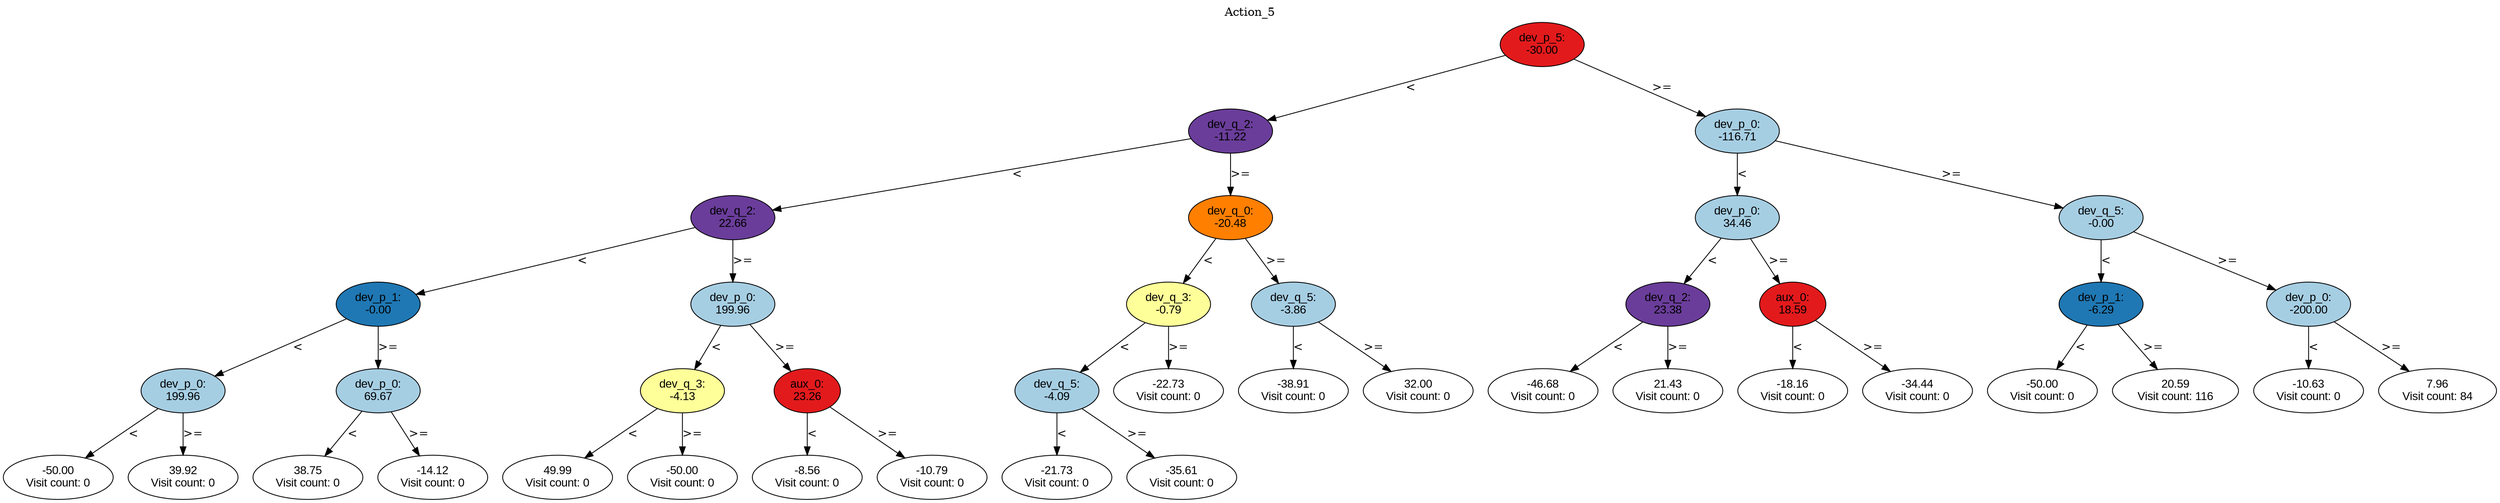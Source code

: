 digraph BST {
    node [fontname="Arial" style=filled colorscheme=paired12];
    0 [ label = "dev_p_5:
-30.00" fillcolor=6];
    1 [ label = "dev_q_2:
-11.22" fillcolor=10];
    2 [ label = "dev_q_2:
22.66" fillcolor=10];
    3 [ label = "dev_p_1:
-0.00" fillcolor=2];
    4 [ label = "dev_p_0:
199.96" fillcolor=1];
    5 [ label = "-50.00
Visit count: 0" fillcolor=white];
    6 [ label = "39.92
Visit count: 0" fillcolor=white];
    7 [ label = "dev_p_0:
69.67" fillcolor=1];
    8 [ label = "38.75
Visit count: 0" fillcolor=white];
    9 [ label = "-14.12
Visit count: 0" fillcolor=white];
    10 [ label = "dev_p_0:
199.96" fillcolor=1];
    11 [ label = "dev_q_3:
-4.13" fillcolor=11];
    12 [ label = "49.99
Visit count: 0" fillcolor=white];
    13 [ label = "-50.00
Visit count: 0" fillcolor=white];
    14 [ label = "aux_0:
23.26" fillcolor=6];
    15 [ label = "-8.56
Visit count: 0" fillcolor=white];
    16 [ label = "-10.79
Visit count: 0" fillcolor=white];
    17 [ label = "dev_q_0:
-20.48" fillcolor=8];
    18 [ label = "dev_q_3:
-0.79" fillcolor=11];
    19 [ label = "dev_q_5:
-4.09" fillcolor=1];
    20 [ label = "-21.73
Visit count: 0" fillcolor=white];
    21 [ label = "-35.61
Visit count: 0" fillcolor=white];
    22 [ label = "-22.73
Visit count: 0" fillcolor=white];
    23 [ label = "dev_q_5:
-3.86" fillcolor=1];
    24 [ label = "-38.91
Visit count: 0" fillcolor=white];
    25 [ label = "32.00
Visit count: 0" fillcolor=white];
    26 [ label = "dev_p_0:
-116.71" fillcolor=1];
    27 [ label = "dev_p_0:
34.46" fillcolor=1];
    28 [ label = "dev_q_2:
23.38" fillcolor=10];
    29 [ label = "-46.68
Visit count: 0" fillcolor=white];
    30 [ label = "21.43
Visit count: 0" fillcolor=white];
    31 [ label = "aux_0:
18.59" fillcolor=6];
    32 [ label = "-18.16
Visit count: 0" fillcolor=white];
    33 [ label = "-34.44
Visit count: 0" fillcolor=white];
    34 [ label = "dev_q_5:
-0.00" fillcolor=1];
    35 [ label = "dev_p_1:
-6.29" fillcolor=2];
    36 [ label = "-50.00
Visit count: 0" fillcolor=white];
    37 [ label = "20.59
Visit count: 116" fillcolor=white];
    38 [ label = "dev_p_0:
-200.00" fillcolor=1];
    39 [ label = "-10.63
Visit count: 0" fillcolor=white];
    40 [ label = "7.96
Visit count: 84" fillcolor=white];

    0  -> 1[ label = "<"];
    0  -> 26[ label = ">="];
    1  -> 2[ label = "<"];
    1  -> 17[ label = ">="];
    2  -> 3[ label = "<"];
    2  -> 10[ label = ">="];
    3  -> 4[ label = "<"];
    3  -> 7[ label = ">="];
    4  -> 5[ label = "<"];
    4  -> 6[ label = ">="];
    7  -> 8[ label = "<"];
    7  -> 9[ label = ">="];
    10  -> 11[ label = "<"];
    10  -> 14[ label = ">="];
    11  -> 12[ label = "<"];
    11  -> 13[ label = ">="];
    14  -> 15[ label = "<"];
    14  -> 16[ label = ">="];
    17  -> 18[ label = "<"];
    17  -> 23[ label = ">="];
    18  -> 19[ label = "<"];
    18  -> 22[ label = ">="];
    19  -> 20[ label = "<"];
    19  -> 21[ label = ">="];
    23  -> 24[ label = "<"];
    23  -> 25[ label = ">="];
    26  -> 27[ label = "<"];
    26  -> 34[ label = ">="];
    27  -> 28[ label = "<"];
    27  -> 31[ label = ">="];
    28  -> 29[ label = "<"];
    28  -> 30[ label = ">="];
    31  -> 32[ label = "<"];
    31  -> 33[ label = ">="];
    34  -> 35[ label = "<"];
    34  -> 38[ label = ">="];
    35  -> 36[ label = "<"];
    35  -> 37[ label = ">="];
    38  -> 39[ label = "<"];
    38  -> 40[ label = ">="];

    labelloc="t";
    label="Action_5";
}